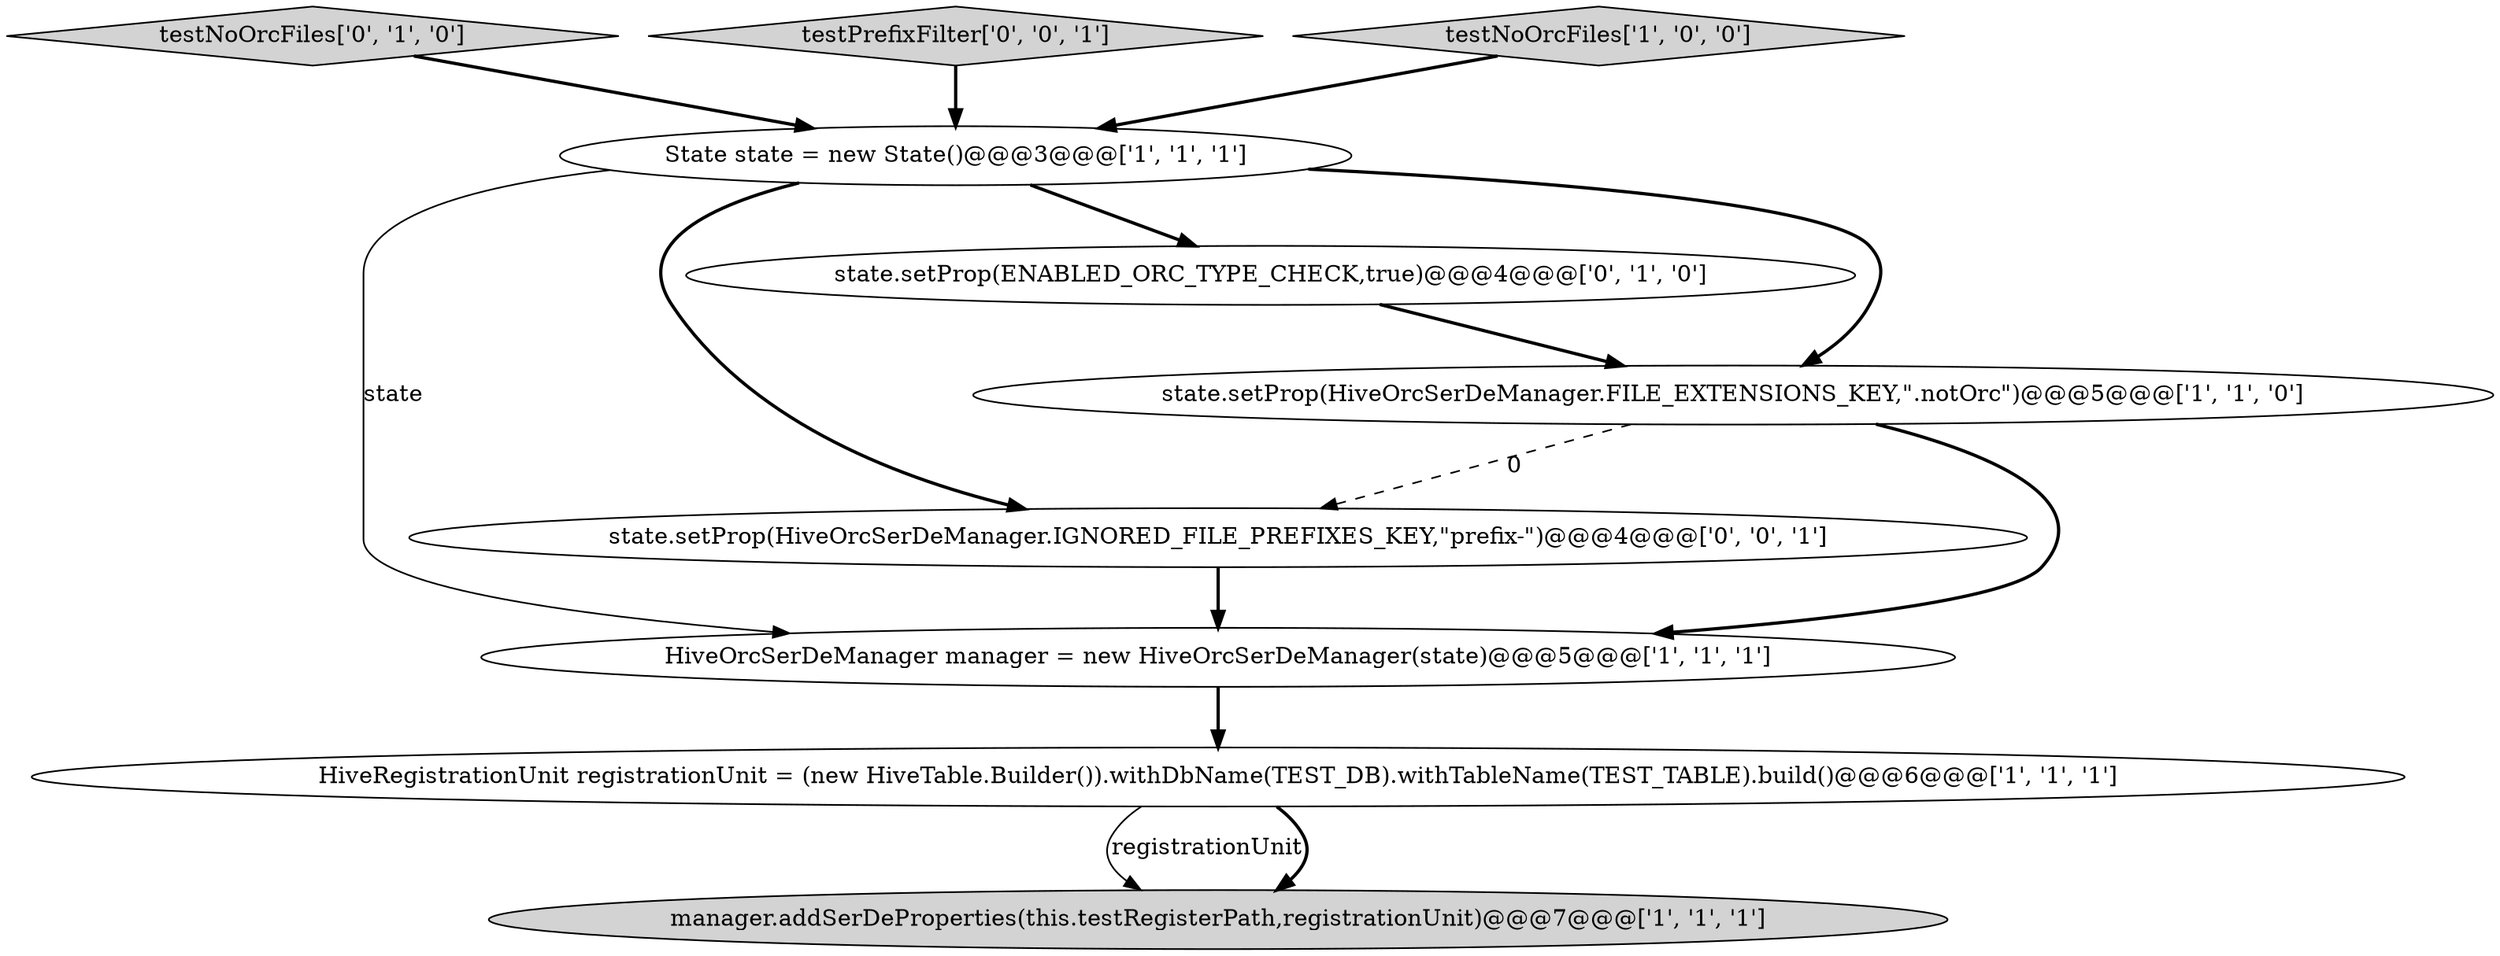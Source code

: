 digraph {
2 [style = filled, label = "manager.addSerDeProperties(this.testRegisterPath,registrationUnit)@@@7@@@['1', '1', '1']", fillcolor = lightgray, shape = ellipse image = "AAA0AAABBB1BBB"];
9 [style = filled, label = "state.setProp(HiveOrcSerDeManager.IGNORED_FILE_PREFIXES_KEY,\"prefix-\")@@@4@@@['0', '0', '1']", fillcolor = white, shape = ellipse image = "AAA0AAABBB3BBB"];
1 [style = filled, label = "HiveOrcSerDeManager manager = new HiveOrcSerDeManager(state)@@@5@@@['1', '1', '1']", fillcolor = white, shape = ellipse image = "AAA0AAABBB1BBB"];
6 [style = filled, label = "state.setProp(ENABLED_ORC_TYPE_CHECK,true)@@@4@@@['0', '1', '0']", fillcolor = white, shape = ellipse image = "AAA1AAABBB2BBB"];
0 [style = filled, label = "state.setProp(HiveOrcSerDeManager.FILE_EXTENSIONS_KEY,\".notOrc\")@@@5@@@['1', '1', '0']", fillcolor = white, shape = ellipse image = "AAA0AAABBB1BBB"];
7 [style = filled, label = "testNoOrcFiles['0', '1', '0']", fillcolor = lightgray, shape = diamond image = "AAA0AAABBB2BBB"];
8 [style = filled, label = "testPrefixFilter['0', '0', '1']", fillcolor = lightgray, shape = diamond image = "AAA0AAABBB3BBB"];
4 [style = filled, label = "HiveRegistrationUnit registrationUnit = (new HiveTable.Builder()).withDbName(TEST_DB).withTableName(TEST_TABLE).build()@@@6@@@['1', '1', '1']", fillcolor = white, shape = ellipse image = "AAA0AAABBB1BBB"];
5 [style = filled, label = "State state = new State()@@@3@@@['1', '1', '1']", fillcolor = white, shape = ellipse image = "AAA0AAABBB1BBB"];
3 [style = filled, label = "testNoOrcFiles['1', '0', '0']", fillcolor = lightgray, shape = diamond image = "AAA0AAABBB1BBB"];
7->5 [style = bold, label=""];
0->1 [style = bold, label=""];
6->0 [style = bold, label=""];
5->0 [style = bold, label=""];
5->1 [style = solid, label="state"];
8->5 [style = bold, label=""];
5->9 [style = bold, label=""];
9->1 [style = bold, label=""];
3->5 [style = bold, label=""];
5->6 [style = bold, label=""];
4->2 [style = solid, label="registrationUnit"];
4->2 [style = bold, label=""];
1->4 [style = bold, label=""];
0->9 [style = dashed, label="0"];
}
